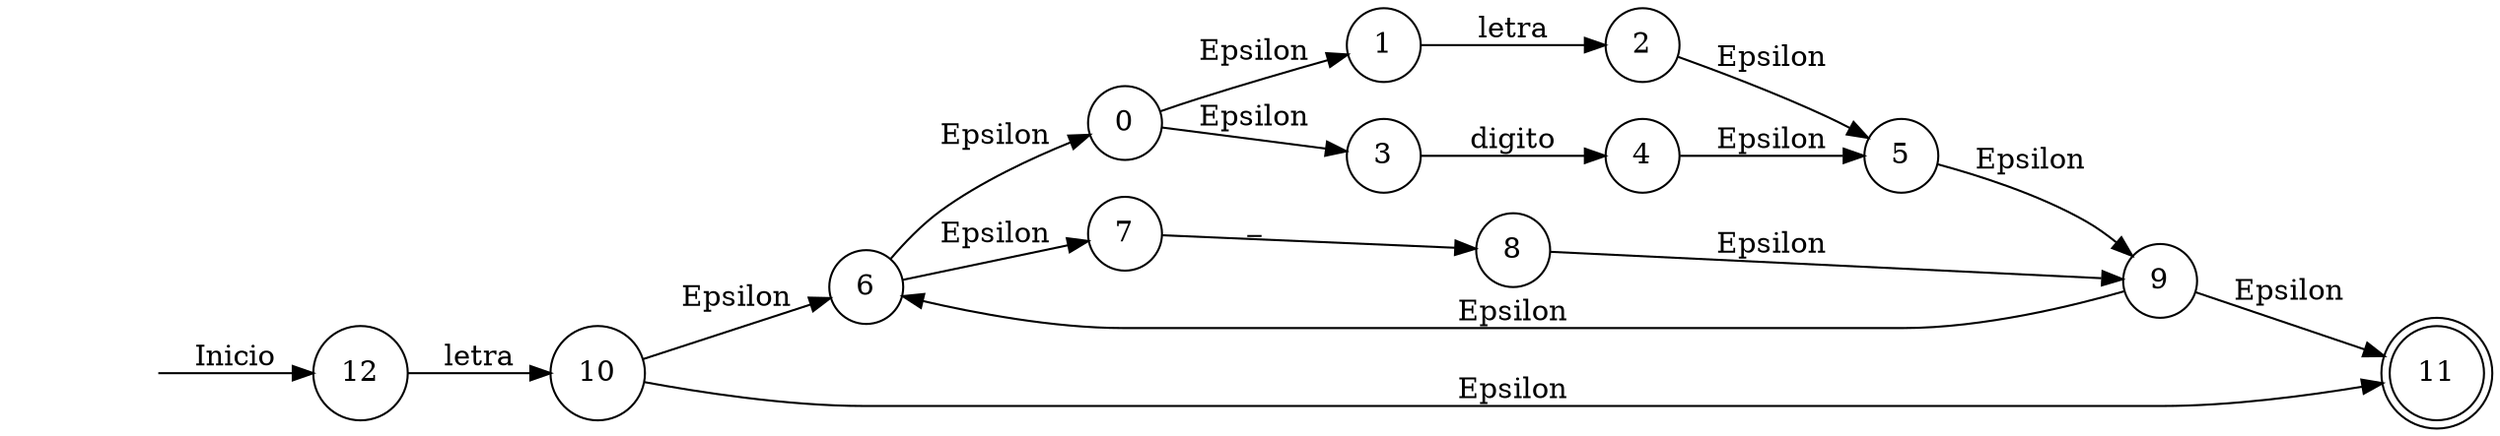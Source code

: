digraph G{
rankdir = LR;
Inicio[style=invis];
0[shape=circle];
1[shape=circle];
2[shape=circle];
3[shape=circle];
4[shape=circle];
5[shape=circle];
0->1 [label="Epsilon"];
1->2 [label="letra"];
0->3 [label="Epsilon"];
3->4 [label="digito"];
2->5 [label="Epsilon"];
4->5 [label="Epsilon"];
6[shape=circle];
7[shape=circle];
8[shape=circle];
9[shape=circle];
6->7 [label="Epsilon"];
7->8 [label="_"];
8->9 [label="Epsilon"];
6->0 [label="Epsilon"];
5->9 [label="Epsilon"];
10[shape=circle];
11[shape=circle];
10->6 [label="Epsilon"];
9->11 [label="Epsilon"];
9->6 [label="Epsilon"];
10->11 [label="Epsilon"];
12[shape=circle];
12->10 [label="letra"];
Inicio->12 [label="Inicio"];
11 [shape=doublecircle];
}